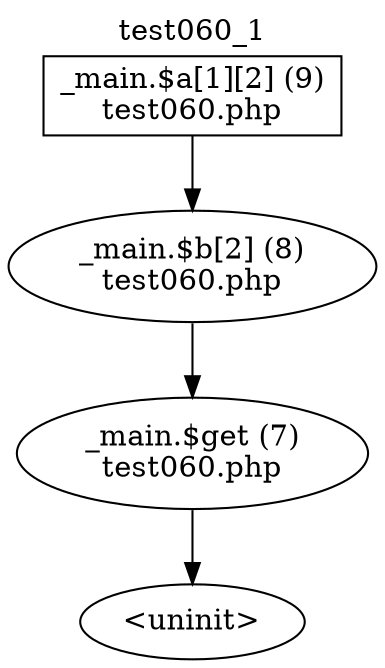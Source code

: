digraph cfg {
  label="test060_1";
  labelloc=t;
  n1 [shape=box, label="_main.$a[1][2] (9)\ntest060.php"];
  n2 [shape=ellipse, label="_main.$b[2] (8)\ntest060.php"];
  n3 [shape=ellipse, label="_main.$get (7)\ntest060.php"];
  n4 [shape=ellipse, label="<uninit>"];
  n1 -> n2;
  n2 -> n3;
  n3 -> n4;
}
